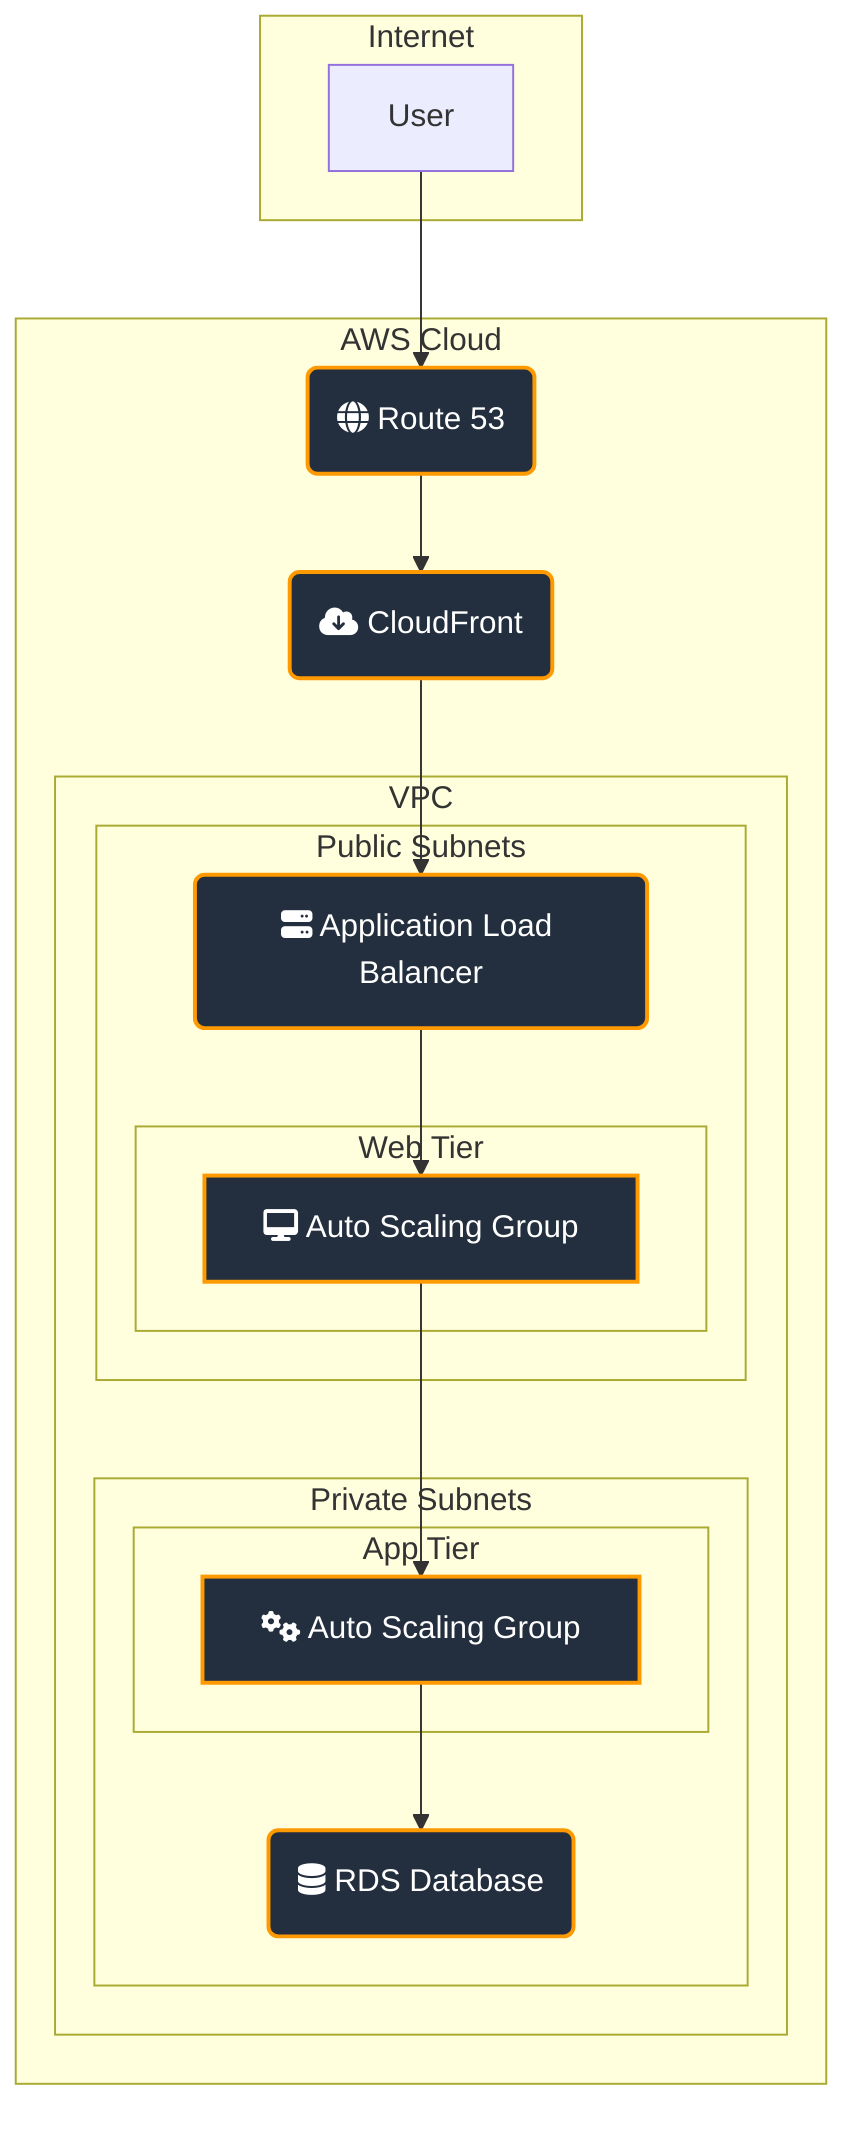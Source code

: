 %% 3-Tier AWS Web Application Architecture
graph TD
    subgraph "Internet"
        U[User]
    end

    subgraph "AWS Cloud"
        R53(fa:fa-globe Route 53)
        CF(fa:fa-cloud-arrow-down CloudFront)

        subgraph VPC
            direction LR
            subgraph "Public Subnets"
                ALB(fa:fa-server Application Load Balancer)
                subgraph "Web Tier"
                    direction LR
                    WebASG[fa:fa-desktop Auto Scaling Group]
                end
            end

            subgraph "Private Subnets"
                subgraph "App Tier"
                    direction LR
                    AppASG[fa:fa-cogs Auto Scaling Group]
                end
                DB(fa:fa-database RDS Database)
            end
        end
    end

    %% Define connections
    U --> R53
    R53 --> CF
    CF --> ALB
    ALB --> WebASG
    WebASG --> AppASG
    AppASG --> DB

    %% Styling (optional, for clarity)
    classDef awsService fill:#232F3E,color:#FFFFFF,stroke:#FF9900,stroke-width:2px;
    class R53,CF,ALB,WebASG,AppASG,DB awsService;
